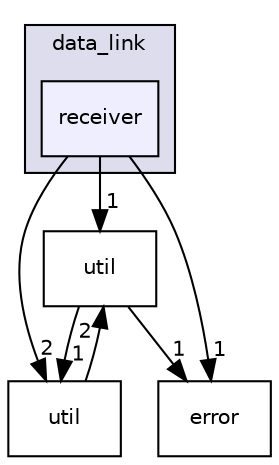 digraph "/home/runner/work/feup-rcom-proj1/feup-rcom-proj1/src/data_link/receiver" {
  compound=true
  node [ fontsize="10", fontname="Helvetica"];
  edge [ labelfontsize="10", labelfontname="Helvetica"];
  subgraph clusterdir_9e13822d6f50eff95d717eea3469af92 {
    graph [ bgcolor="#ddddee", pencolor="black", label="data_link" fontname="Helvetica", fontsize="10", URL="dir_9e13822d6f50eff95d717eea3469af92.html"]
  dir_68d3affd710f1754c9b33dac831e3792 [shape=box, label="receiver", style="filled", fillcolor="#eeeeff", pencolor="black", URL="dir_68d3affd710f1754c9b33dac831e3792.html"];
  }
  dir_b7878ad5ecbf2506f4125b9d34c97e45 [shape=box label="util" URL="dir_b7878ad5ecbf2506f4125b9d34c97e45.html"];
  dir_3fdf2048f7daafaf3317b87cf9dd5167 [shape=box label="util" URL="dir_3fdf2048f7daafaf3317b87cf9dd5167.html"];
  dir_acc2056b73c4fda97caebb7ceca7df66 [shape=box label="error" URL="dir_acc2056b73c4fda97caebb7ceca7df66.html"];
  dir_b7878ad5ecbf2506f4125b9d34c97e45->dir_3fdf2048f7daafaf3317b87cf9dd5167 [headlabel="1", labeldistance=1.5 headhref="dir_000008_000006.html"];
  dir_b7878ad5ecbf2506f4125b9d34c97e45->dir_acc2056b73c4fda97caebb7ceca7df66 [headlabel="1", labeldistance=1.5 headhref="dir_000008_000007.html"];
  dir_68d3affd710f1754c9b33dac831e3792->dir_b7878ad5ecbf2506f4125b9d34c97e45 [headlabel="1", labeldistance=1.5 headhref="dir_000004_000008.html"];
  dir_68d3affd710f1754c9b33dac831e3792->dir_3fdf2048f7daafaf3317b87cf9dd5167 [headlabel="2", labeldistance=1.5 headhref="dir_000004_000006.html"];
  dir_68d3affd710f1754c9b33dac831e3792->dir_acc2056b73c4fda97caebb7ceca7df66 [headlabel="1", labeldistance=1.5 headhref="dir_000004_000007.html"];
  dir_3fdf2048f7daafaf3317b87cf9dd5167->dir_b7878ad5ecbf2506f4125b9d34c97e45 [headlabel="2", labeldistance=1.5 headhref="dir_000006_000008.html"];
}
